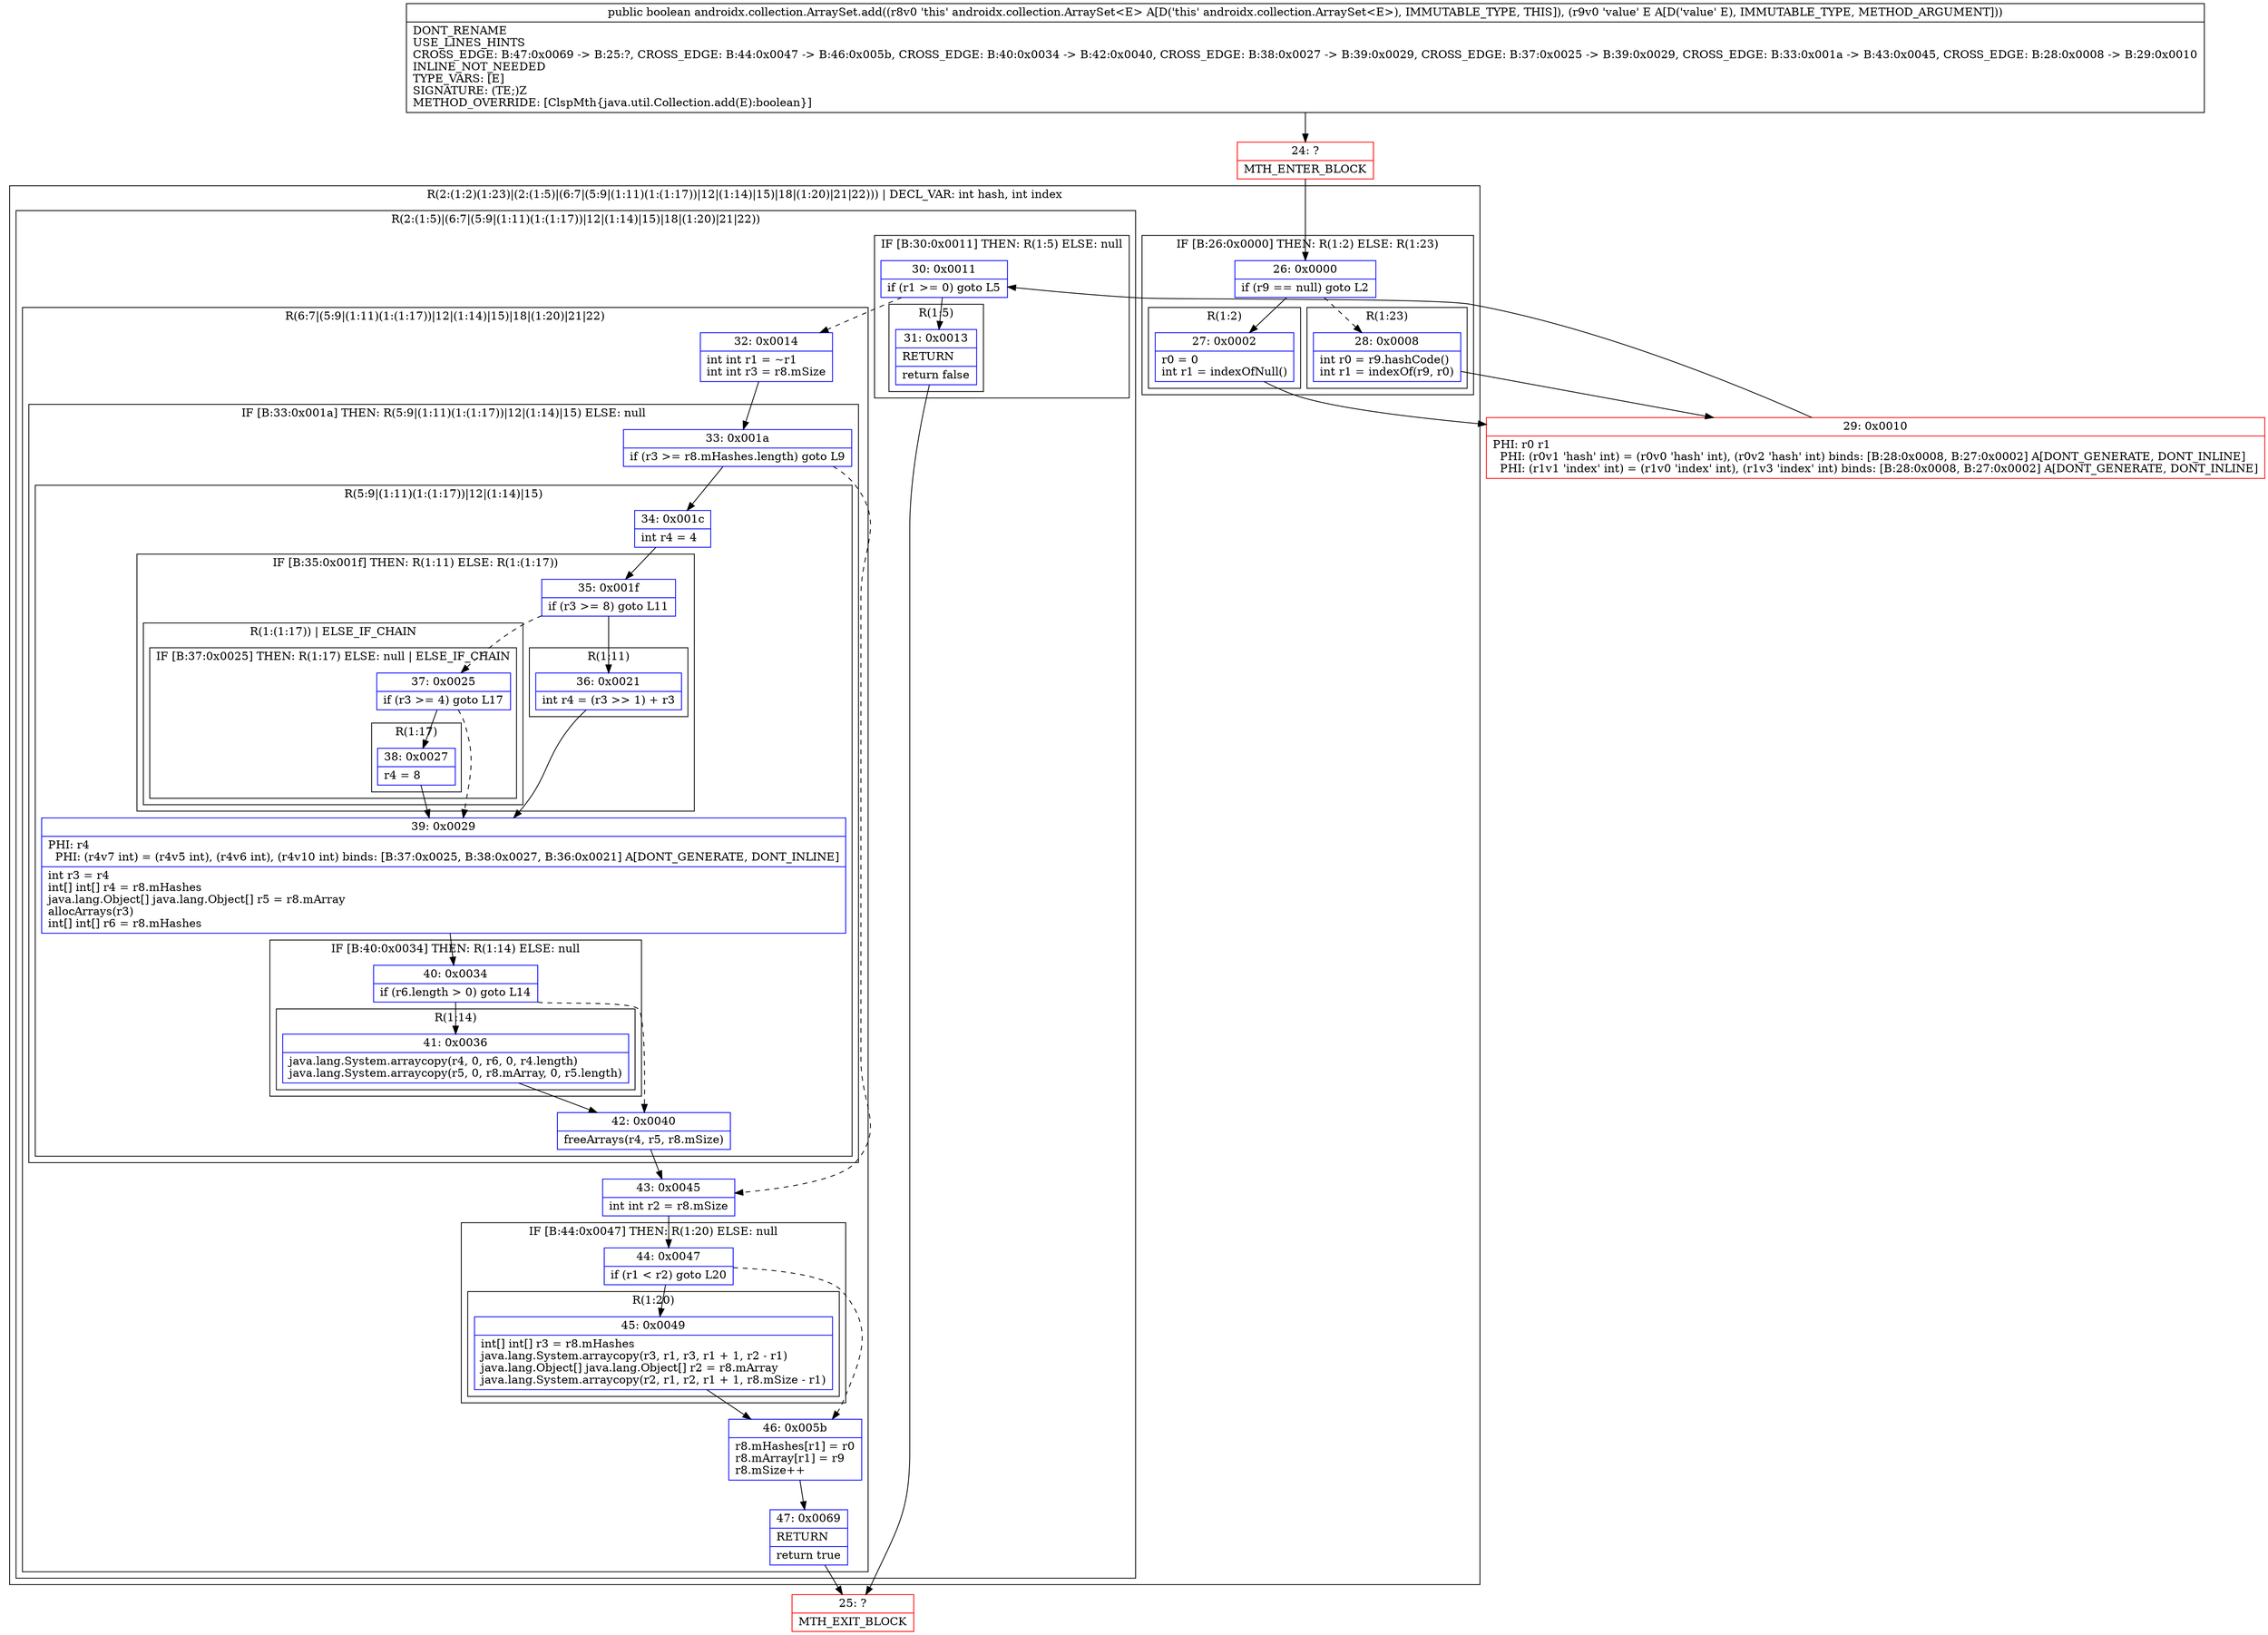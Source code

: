 digraph "CFG forandroidx.collection.ArraySet.add(Ljava\/lang\/Object;)Z" {
subgraph cluster_Region_601959308 {
label = "R(2:(1:2)(1:23)|(2:(1:5)|(6:7|(5:9|(1:11)(1:(1:17))|12|(1:14)|15)|18|(1:20)|21|22))) | DECL_VAR: int hash, int index\l";
node [shape=record,color=blue];
subgraph cluster_IfRegion_1568479627 {
label = "IF [B:26:0x0000] THEN: R(1:2) ELSE: R(1:23)";
node [shape=record,color=blue];
Node_26 [shape=record,label="{26\:\ 0x0000|if (r9 == null) goto L2\l}"];
subgraph cluster_Region_146643960 {
label = "R(1:2)";
node [shape=record,color=blue];
Node_27 [shape=record,label="{27\:\ 0x0002|r0 = 0\lint r1 = indexOfNull()\l}"];
}
subgraph cluster_Region_1234700160 {
label = "R(1:23)";
node [shape=record,color=blue];
Node_28 [shape=record,label="{28\:\ 0x0008|int r0 = r9.hashCode()\lint r1 = indexOf(r9, r0)\l}"];
}
}
subgraph cluster_Region_1875016928 {
label = "R(2:(1:5)|(6:7|(5:9|(1:11)(1:(1:17))|12|(1:14)|15)|18|(1:20)|21|22))";
node [shape=record,color=blue];
subgraph cluster_IfRegion_1210721993 {
label = "IF [B:30:0x0011] THEN: R(1:5) ELSE: null";
node [shape=record,color=blue];
Node_30 [shape=record,label="{30\:\ 0x0011|if (r1 \>= 0) goto L5\l}"];
subgraph cluster_Region_1648216331 {
label = "R(1:5)";
node [shape=record,color=blue];
Node_31 [shape=record,label="{31\:\ 0x0013|RETURN\l|return false\l}"];
}
}
subgraph cluster_Region_620176067 {
label = "R(6:7|(5:9|(1:11)(1:(1:17))|12|(1:14)|15)|18|(1:20)|21|22)";
node [shape=record,color=blue];
Node_32 [shape=record,label="{32\:\ 0x0014|int int r1 = ~r1\lint int r3 = r8.mSize\l}"];
subgraph cluster_IfRegion_1622707762 {
label = "IF [B:33:0x001a] THEN: R(5:9|(1:11)(1:(1:17))|12|(1:14)|15) ELSE: null";
node [shape=record,color=blue];
Node_33 [shape=record,label="{33\:\ 0x001a|if (r3 \>= r8.mHashes.length) goto L9\l}"];
subgraph cluster_Region_1030826313 {
label = "R(5:9|(1:11)(1:(1:17))|12|(1:14)|15)";
node [shape=record,color=blue];
Node_34 [shape=record,label="{34\:\ 0x001c|int r4 = 4\l}"];
subgraph cluster_IfRegion_2101627356 {
label = "IF [B:35:0x001f] THEN: R(1:11) ELSE: R(1:(1:17))";
node [shape=record,color=blue];
Node_35 [shape=record,label="{35\:\ 0x001f|if (r3 \>= 8) goto L11\l}"];
subgraph cluster_Region_1760256346 {
label = "R(1:11)";
node [shape=record,color=blue];
Node_36 [shape=record,label="{36\:\ 0x0021|int r4 = (r3 \>\> 1) + r3\l}"];
}
subgraph cluster_Region_1463367046 {
label = "R(1:(1:17)) | ELSE_IF_CHAIN\l";
node [shape=record,color=blue];
subgraph cluster_IfRegion_429714774 {
label = "IF [B:37:0x0025] THEN: R(1:17) ELSE: null | ELSE_IF_CHAIN\l";
node [shape=record,color=blue];
Node_37 [shape=record,label="{37\:\ 0x0025|if (r3 \>= 4) goto L17\l}"];
subgraph cluster_Region_1654955410 {
label = "R(1:17)";
node [shape=record,color=blue];
Node_38 [shape=record,label="{38\:\ 0x0027|r4 = 8\l}"];
}
}
}
}
Node_39 [shape=record,label="{39\:\ 0x0029|PHI: r4 \l  PHI: (r4v7 int) = (r4v5 int), (r4v6 int), (r4v10 int) binds: [B:37:0x0025, B:38:0x0027, B:36:0x0021] A[DONT_GENERATE, DONT_INLINE]\l|int r3 = r4\lint[] int[] r4 = r8.mHashes\ljava.lang.Object[] java.lang.Object[] r5 = r8.mArray\lallocArrays(r3)\lint[] int[] r6 = r8.mHashes\l}"];
subgraph cluster_IfRegion_805199880 {
label = "IF [B:40:0x0034] THEN: R(1:14) ELSE: null";
node [shape=record,color=blue];
Node_40 [shape=record,label="{40\:\ 0x0034|if (r6.length \> 0) goto L14\l}"];
subgraph cluster_Region_1366737197 {
label = "R(1:14)";
node [shape=record,color=blue];
Node_41 [shape=record,label="{41\:\ 0x0036|java.lang.System.arraycopy(r4, 0, r6, 0, r4.length)\ljava.lang.System.arraycopy(r5, 0, r8.mArray, 0, r5.length)\l}"];
}
}
Node_42 [shape=record,label="{42\:\ 0x0040|freeArrays(r4, r5, r8.mSize)\l}"];
}
}
Node_43 [shape=record,label="{43\:\ 0x0045|int int r2 = r8.mSize\l}"];
subgraph cluster_IfRegion_227743011 {
label = "IF [B:44:0x0047] THEN: R(1:20) ELSE: null";
node [shape=record,color=blue];
Node_44 [shape=record,label="{44\:\ 0x0047|if (r1 \< r2) goto L20\l}"];
subgraph cluster_Region_71218966 {
label = "R(1:20)";
node [shape=record,color=blue];
Node_45 [shape=record,label="{45\:\ 0x0049|int[] int[] r3 = r8.mHashes\ljava.lang.System.arraycopy(r3, r1, r3, r1 + 1, r2 \- r1)\ljava.lang.Object[] java.lang.Object[] r2 = r8.mArray\ljava.lang.System.arraycopy(r2, r1, r2, r1 + 1, r8.mSize \- r1)\l}"];
}
}
Node_46 [shape=record,label="{46\:\ 0x005b|r8.mHashes[r1] = r0\lr8.mArray[r1] = r9\lr8.mSize++\l}"];
Node_47 [shape=record,label="{47\:\ 0x0069|RETURN\l|return true\l}"];
}
}
}
Node_24 [shape=record,color=red,label="{24\:\ ?|MTH_ENTER_BLOCK\l}"];
Node_29 [shape=record,color=red,label="{29\:\ 0x0010|PHI: r0 r1 \l  PHI: (r0v1 'hash' int) = (r0v0 'hash' int), (r0v2 'hash' int) binds: [B:28:0x0008, B:27:0x0002] A[DONT_GENERATE, DONT_INLINE]\l  PHI: (r1v1 'index' int) = (r1v0 'index' int), (r1v3 'index' int) binds: [B:28:0x0008, B:27:0x0002] A[DONT_GENERATE, DONT_INLINE]\l}"];
Node_25 [shape=record,color=red,label="{25\:\ ?|MTH_EXIT_BLOCK\l}"];
MethodNode[shape=record,label="{public boolean androidx.collection.ArraySet.add((r8v0 'this' androidx.collection.ArraySet\<E\> A[D('this' androidx.collection.ArraySet\<E\>), IMMUTABLE_TYPE, THIS]), (r9v0 'value' E A[D('value' E), IMMUTABLE_TYPE, METHOD_ARGUMENT]))  | DONT_RENAME\lUSE_LINES_HINTS\lCROSS_EDGE: B:47:0x0069 \-\> B:25:?, CROSS_EDGE: B:44:0x0047 \-\> B:46:0x005b, CROSS_EDGE: B:40:0x0034 \-\> B:42:0x0040, CROSS_EDGE: B:38:0x0027 \-\> B:39:0x0029, CROSS_EDGE: B:37:0x0025 \-\> B:39:0x0029, CROSS_EDGE: B:33:0x001a \-\> B:43:0x0045, CROSS_EDGE: B:28:0x0008 \-\> B:29:0x0010\lINLINE_NOT_NEEDED\lTYPE_VARS: [E]\lSIGNATURE: (TE;)Z\lMETHOD_OVERRIDE: [ClspMth\{java.util.Collection.add(E):boolean\}]\l}"];
MethodNode -> Node_24;Node_26 -> Node_27;
Node_26 -> Node_28[style=dashed];
Node_27 -> Node_29;
Node_28 -> Node_29;
Node_30 -> Node_31;
Node_30 -> Node_32[style=dashed];
Node_31 -> Node_25;
Node_32 -> Node_33;
Node_33 -> Node_34;
Node_33 -> Node_43[style=dashed];
Node_34 -> Node_35;
Node_35 -> Node_36;
Node_35 -> Node_37[style=dashed];
Node_36 -> Node_39;
Node_37 -> Node_38;
Node_37 -> Node_39[style=dashed];
Node_38 -> Node_39;
Node_39 -> Node_40;
Node_40 -> Node_41;
Node_40 -> Node_42[style=dashed];
Node_41 -> Node_42;
Node_42 -> Node_43;
Node_43 -> Node_44;
Node_44 -> Node_45;
Node_44 -> Node_46[style=dashed];
Node_45 -> Node_46;
Node_46 -> Node_47;
Node_47 -> Node_25;
Node_24 -> Node_26;
Node_29 -> Node_30;
}

